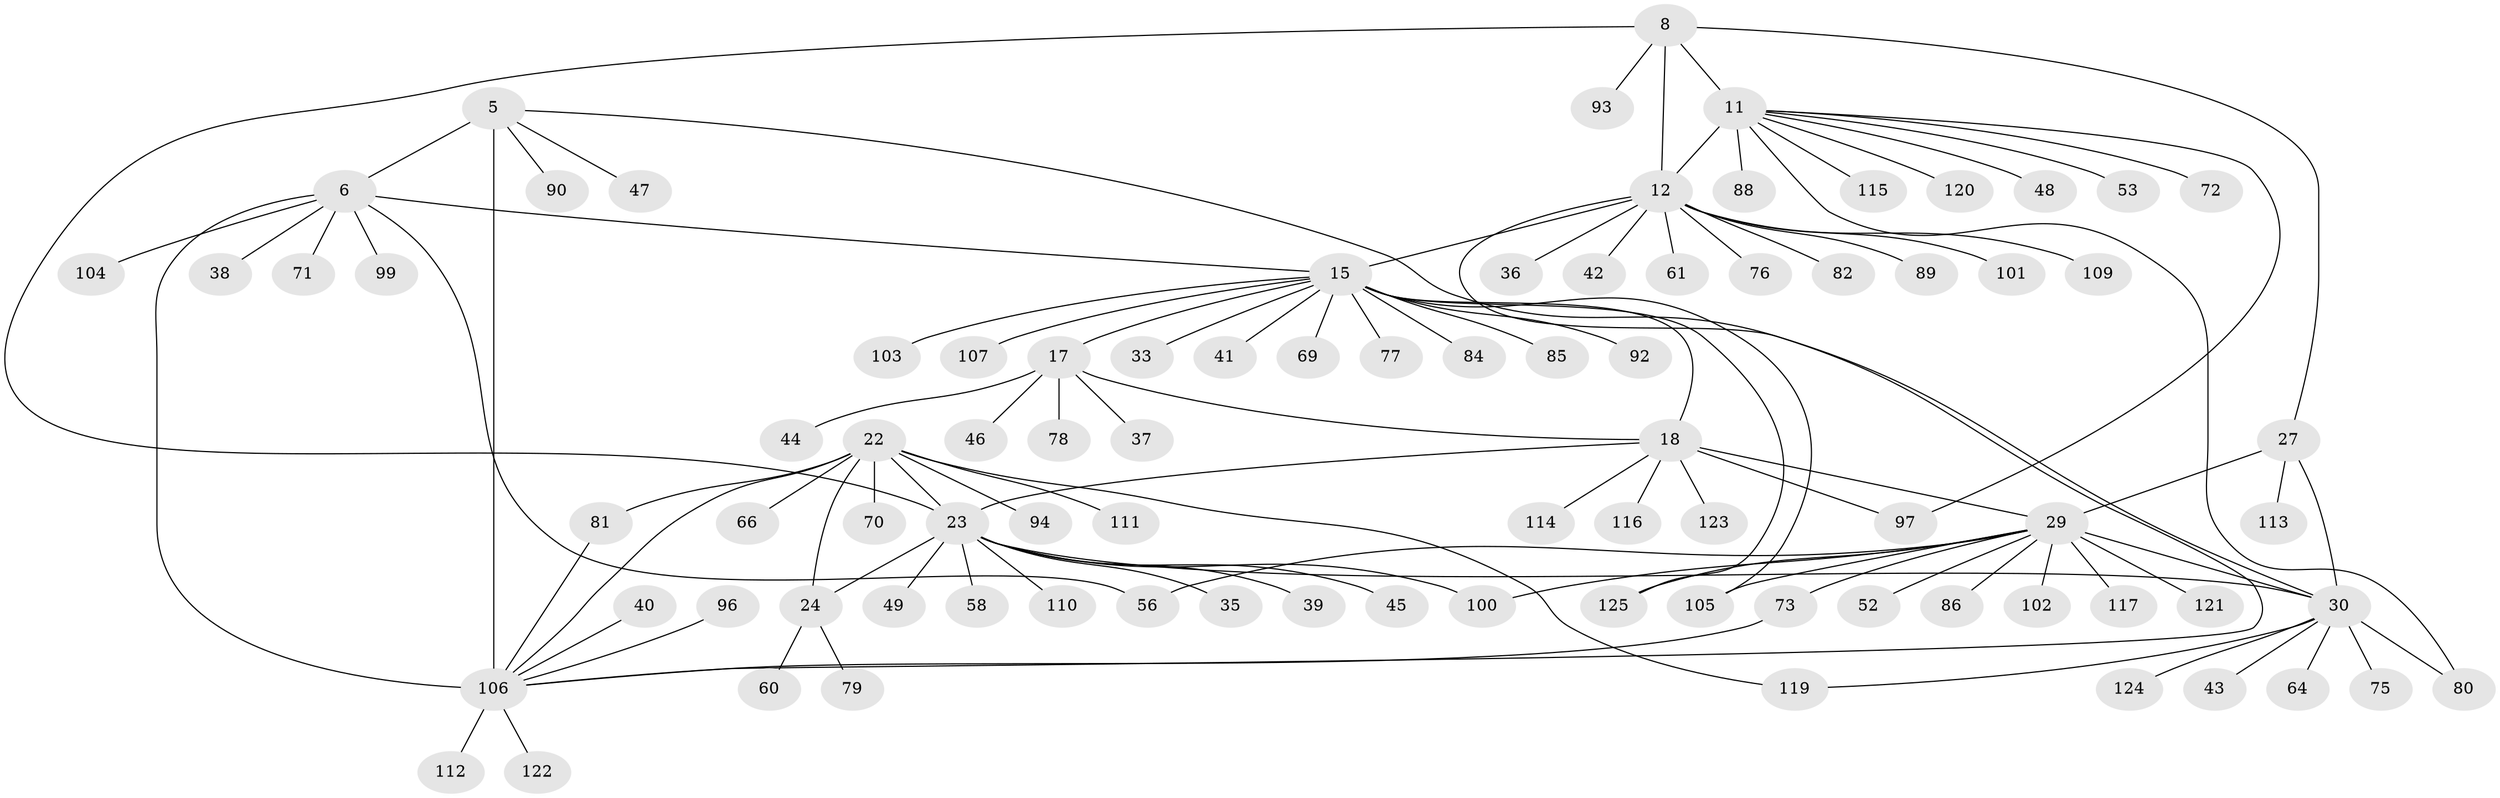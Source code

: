 // original degree distribution, {10: 0.024, 6: 0.064, 8: 0.04, 9: 0.048, 7: 0.032, 12: 0.016, 13: 0.008, 11: 0.016, 3: 0.016, 1: 0.568, 2: 0.16, 4: 0.008}
// Generated by graph-tools (version 1.1) at 2025/58/03/04/25 21:58:44]
// undirected, 87 vertices, 106 edges
graph export_dot {
graph [start="1"]
  node [color=gray90,style=filled];
  5 [super="+2"];
  6 [super="+3"];
  8 [super="+7"];
  11 [super="+9"];
  12 [super="+10"];
  15 [super="+14"];
  17 [super="+16"];
  18 [super="+13"];
  22 [super="+21"];
  23 [super="+19"];
  24 [super="+20"];
  27 [super="+25"];
  29 [super="+28"];
  30 [super="+26"];
  33;
  35;
  36;
  37;
  38;
  39;
  40;
  41 [super="+34"];
  42;
  43;
  44;
  45;
  46;
  47;
  48;
  49;
  52;
  53;
  56 [super="+51"];
  58;
  60;
  61;
  64;
  66;
  69 [super="+59"];
  70;
  71;
  72;
  73;
  75;
  76;
  77;
  78;
  79;
  80;
  81;
  82;
  84 [super="+65"];
  85;
  86;
  88 [super="+74"];
  89;
  90;
  92;
  93;
  94;
  96;
  97;
  99;
  100;
  101;
  102 [super="+83"];
  103;
  104 [super="+50"];
  105;
  106 [super="+67+87+4"];
  107;
  109;
  110;
  111;
  112;
  113;
  114;
  115;
  116;
  117;
  119 [super="+63"];
  120;
  121 [super="+95"];
  122 [super="+57"];
  123;
  124 [super="+91"];
  125 [super="+108+118"];
  5 -- 6 [weight=4];
  5 -- 90;
  5 -- 47;
  5 -- 30;
  5 -- 106 [weight=4];
  6 -- 15;
  6 -- 38;
  6 -- 99;
  6 -- 71;
  6 -- 104;
  6 -- 56;
  6 -- 106 [weight=4];
  8 -- 11 [weight=4];
  8 -- 12 [weight=4];
  8 -- 27;
  8 -- 93;
  8 -- 23;
  11 -- 12 [weight=4];
  11 -- 48;
  11 -- 53;
  11 -- 97;
  11 -- 115;
  11 -- 72;
  11 -- 80;
  11 -- 120;
  11 -- 88;
  12 -- 61;
  12 -- 101;
  12 -- 15;
  12 -- 36;
  12 -- 42;
  12 -- 76;
  12 -- 109;
  12 -- 82;
  12 -- 89;
  12 -- 106;
  15 -- 17 [weight=4];
  15 -- 18 [weight=4];
  15 -- 33;
  15 -- 77;
  15 -- 85;
  15 -- 103;
  15 -- 105;
  15 -- 107;
  15 -- 92;
  15 -- 41;
  15 -- 69;
  15 -- 84;
  15 -- 125;
  17 -- 18 [weight=4];
  17 -- 37;
  17 -- 78;
  17 -- 46;
  17 -- 44;
  18 -- 29;
  18 -- 97;
  18 -- 114;
  18 -- 116;
  18 -- 123;
  18 -- 23;
  22 -- 23 [weight=4];
  22 -- 24 [weight=4];
  22 -- 66;
  22 -- 70;
  22 -- 94;
  22 -- 111;
  22 -- 81;
  22 -- 119;
  22 -- 106 [weight=2];
  23 -- 24 [weight=4];
  23 -- 39;
  23 -- 49;
  23 -- 58;
  23 -- 110;
  23 -- 35;
  23 -- 100;
  23 -- 45;
  23 -- 30;
  24 -- 79;
  24 -- 60;
  27 -- 29 [weight=4];
  27 -- 30 [weight=4];
  27 -- 113;
  29 -- 30 [weight=4];
  29 -- 56;
  29 -- 73;
  29 -- 117;
  29 -- 100;
  29 -- 105;
  29 -- 52;
  29 -- 86;
  29 -- 125;
  29 -- 102;
  29 -- 121;
  30 -- 75;
  30 -- 64;
  30 -- 43;
  30 -- 80;
  30 -- 119;
  30 -- 124;
  40 -- 106;
  73 -- 106;
  81 -- 106;
  96 -- 106;
  106 -- 112;
  106 -- 122;
}
